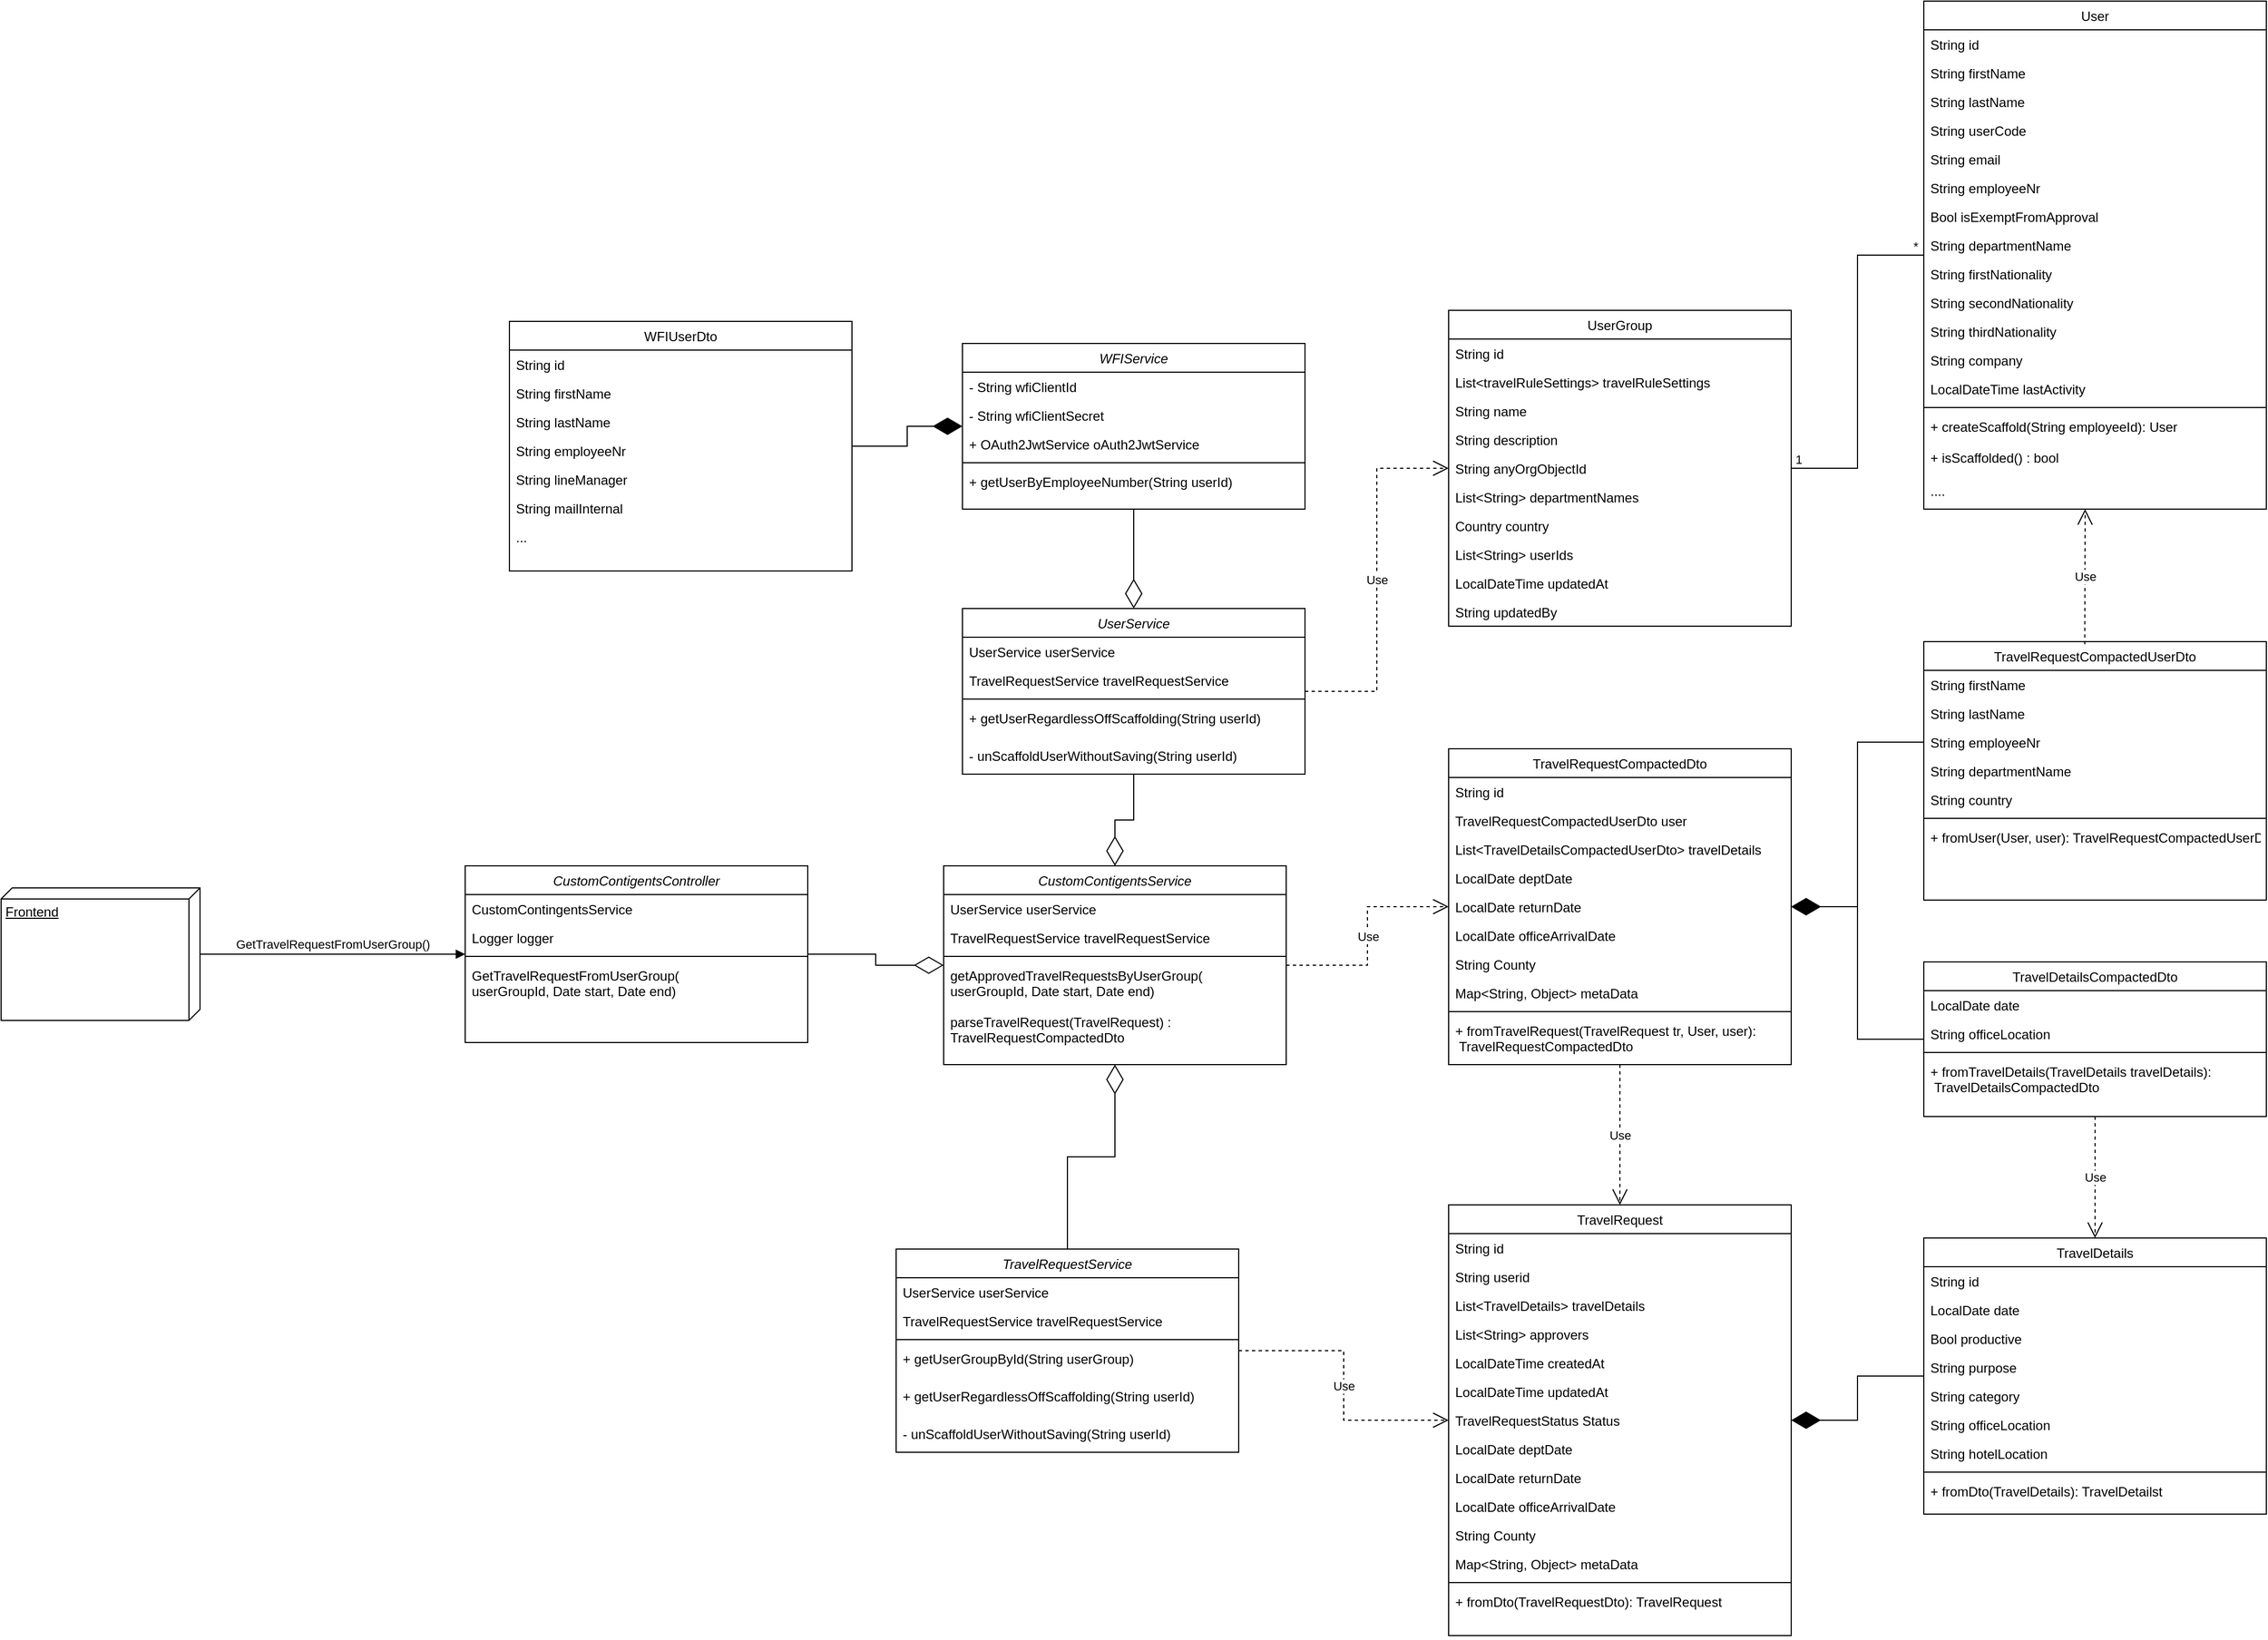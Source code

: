 <mxfile version="26.2.2">
  <diagram id="C5RBs43oDa-KdzZeNtuy" name="Page-1">
    <mxGraphModel dx="3129" dy="2831" grid="1" gridSize="10" guides="1" tooltips="1" connect="1" arrows="1" fold="1" page="1" pageScale="1" pageWidth="827" pageHeight="1169" math="0" shadow="0">
      <root>
        <mxCell id="WIyWlLk6GJQsqaUBKTNV-0" />
        <mxCell id="WIyWlLk6GJQsqaUBKTNV-1" parent="WIyWlLk6GJQsqaUBKTNV-0" />
        <mxCell id="zkfFHV4jXpPFQw0GAbJ--0" value="CustomContigentsController" style="swimlane;fontStyle=2;align=center;verticalAlign=top;childLayout=stackLayout;horizontal=1;startSize=26;horizontalStack=0;resizeParent=1;resizeLast=0;collapsible=1;marginBottom=0;rounded=0;shadow=0;strokeWidth=1;" parent="WIyWlLk6GJQsqaUBKTNV-1" vertex="1">
          <mxGeometry x="-20" y="323" width="310" height="160" as="geometry">
            <mxRectangle x="230" y="140" width="160" height="26" as="alternateBounds" />
          </mxGeometry>
        </mxCell>
        <mxCell id="pXwS8u75Fgbr8k_ODCvV-9" value="CustomContingentsService" style="text;align=left;verticalAlign=top;spacingLeft=4;spacingRight=4;overflow=hidden;rotatable=0;points=[[0,0.5],[1,0.5]];portConstraint=eastwest;rounded=0;shadow=0;html=0;" vertex="1" parent="zkfFHV4jXpPFQw0GAbJ--0">
          <mxGeometry y="26" width="310" height="26" as="geometry" />
        </mxCell>
        <mxCell id="zkfFHV4jXpPFQw0GAbJ--3" value="Logger logger" style="text;align=left;verticalAlign=top;spacingLeft=4;spacingRight=4;overflow=hidden;rotatable=0;points=[[0,0.5],[1,0.5]];portConstraint=eastwest;rounded=0;shadow=0;html=0;" parent="zkfFHV4jXpPFQw0GAbJ--0" vertex="1">
          <mxGeometry y="52" width="310" height="26" as="geometry" />
        </mxCell>
        <mxCell id="zkfFHV4jXpPFQw0GAbJ--4" value="" style="line;html=1;strokeWidth=1;align=left;verticalAlign=middle;spacingTop=-1;spacingLeft=3;spacingRight=3;rotatable=0;labelPosition=right;points=[];portConstraint=eastwest;" parent="zkfFHV4jXpPFQw0GAbJ--0" vertex="1">
          <mxGeometry y="78" width="310" height="8" as="geometry" />
        </mxCell>
        <mxCell id="zkfFHV4jXpPFQw0GAbJ--5" value="GetTravelRequestFromUserGroup(&#xa;userGroupId, Date start, Date end)" style="text;align=left;verticalAlign=top;spacingLeft=4;spacingRight=4;overflow=hidden;rotatable=0;points=[[0,0.5],[1,0.5]];portConstraint=eastwest;" parent="zkfFHV4jXpPFQw0GAbJ--0" vertex="1">
          <mxGeometry y="86" width="310" height="70" as="geometry" />
        </mxCell>
        <mxCell id="zkfFHV4jXpPFQw0GAbJ--17" value="TravelRequestCompactedDto" style="swimlane;fontStyle=0;align=center;verticalAlign=top;childLayout=stackLayout;horizontal=1;startSize=26;horizontalStack=0;resizeParent=1;resizeLast=0;collapsible=1;marginBottom=0;rounded=0;shadow=0;strokeWidth=1;" parent="WIyWlLk6GJQsqaUBKTNV-1" vertex="1">
          <mxGeometry x="870" y="217" width="310" height="286" as="geometry">
            <mxRectangle x="550" y="140" width="160" height="26" as="alternateBounds" />
          </mxGeometry>
        </mxCell>
        <mxCell id="zkfFHV4jXpPFQw0GAbJ--18" value="String id" style="text;align=left;verticalAlign=top;spacingLeft=4;spacingRight=4;overflow=hidden;rotatable=0;points=[[0,0.5],[1,0.5]];portConstraint=eastwest;" parent="zkfFHV4jXpPFQw0GAbJ--17" vertex="1">
          <mxGeometry y="26" width="310" height="26" as="geometry" />
        </mxCell>
        <mxCell id="zkfFHV4jXpPFQw0GAbJ--20" value="TravelRequestCompactedUserDto user&#xa;" style="text;align=left;verticalAlign=top;spacingLeft=4;spacingRight=4;overflow=hidden;rotatable=0;points=[[0,0.5],[1,0.5]];portConstraint=eastwest;rounded=0;shadow=0;html=0;" parent="zkfFHV4jXpPFQw0GAbJ--17" vertex="1">
          <mxGeometry y="52" width="310" height="26" as="geometry" />
        </mxCell>
        <mxCell id="pXwS8u75Fgbr8k_ODCvV-32" value="List&lt;TravelDetailsCompactedUserDto&gt; travelDetails&#xa;" style="text;align=left;verticalAlign=top;spacingLeft=4;spacingRight=4;overflow=hidden;rotatable=0;points=[[0,0.5],[1,0.5]];portConstraint=eastwest;rounded=0;shadow=0;html=0;" vertex="1" parent="zkfFHV4jXpPFQw0GAbJ--17">
          <mxGeometry y="78" width="310" height="26" as="geometry" />
        </mxCell>
        <mxCell id="zkfFHV4jXpPFQw0GAbJ--21" value="LocalDate deptDate" style="text;align=left;verticalAlign=top;spacingLeft=4;spacingRight=4;overflow=hidden;rotatable=0;points=[[0,0.5],[1,0.5]];portConstraint=eastwest;rounded=0;shadow=0;html=0;" parent="zkfFHV4jXpPFQw0GAbJ--17" vertex="1">
          <mxGeometry y="104" width="310" height="26" as="geometry" />
        </mxCell>
        <mxCell id="pXwS8u75Fgbr8k_ODCvV-15" value="LocalDate returnDate" style="text;align=left;verticalAlign=top;spacingLeft=4;spacingRight=4;overflow=hidden;rotatable=0;points=[[0,0.5],[1,0.5]];portConstraint=eastwest;rounded=0;shadow=0;html=0;" vertex="1" parent="zkfFHV4jXpPFQw0GAbJ--17">
          <mxGeometry y="130" width="310" height="26" as="geometry" />
        </mxCell>
        <mxCell id="zkfFHV4jXpPFQw0GAbJ--22" value="LocalDate officeArrivalDate" style="text;align=left;verticalAlign=top;spacingLeft=4;spacingRight=4;overflow=hidden;rotatable=0;points=[[0,0.5],[1,0.5]];portConstraint=eastwest;rounded=0;shadow=0;html=0;" parent="zkfFHV4jXpPFQw0GAbJ--17" vertex="1">
          <mxGeometry y="156" width="310" height="26" as="geometry" />
        </mxCell>
        <mxCell id="pXwS8u75Fgbr8k_ODCvV-20" value="String County" style="text;align=left;verticalAlign=top;spacingLeft=4;spacingRight=4;overflow=hidden;rotatable=0;points=[[0,0.5],[1,0.5]];portConstraint=eastwest;rounded=0;shadow=0;html=0;" vertex="1" parent="zkfFHV4jXpPFQw0GAbJ--17">
          <mxGeometry y="182" width="310" height="26" as="geometry" />
        </mxCell>
        <mxCell id="pXwS8u75Fgbr8k_ODCvV-21" value="Map&lt;String, Object&gt; metaData" style="text;align=left;verticalAlign=top;spacingLeft=4;spacingRight=4;overflow=hidden;rotatable=0;points=[[0,0.5],[1,0.5]];portConstraint=eastwest;rounded=0;shadow=0;html=0;" vertex="1" parent="zkfFHV4jXpPFQw0GAbJ--17">
          <mxGeometry y="208" width="310" height="26" as="geometry" />
        </mxCell>
        <mxCell id="zkfFHV4jXpPFQw0GAbJ--23" value="" style="line;html=1;strokeWidth=1;align=left;verticalAlign=middle;spacingTop=-1;spacingLeft=3;spacingRight=3;rotatable=0;labelPosition=right;points=[];portConstraint=eastwest;" parent="zkfFHV4jXpPFQw0GAbJ--17" vertex="1">
          <mxGeometry y="234" width="310" height="8" as="geometry" />
        </mxCell>
        <mxCell id="zkfFHV4jXpPFQw0GAbJ--24" value="+ fromTravelRequest(TravelRequest tr, User, user):&#xa; TravelRequestCompactedDto" style="text;align=left;verticalAlign=top;spacingLeft=4;spacingRight=4;overflow=hidden;rotatable=0;points=[[0,0.5],[1,0.5]];portConstraint=eastwest;" parent="zkfFHV4jXpPFQw0GAbJ--17" vertex="1">
          <mxGeometry y="242" width="310" height="44" as="geometry" />
        </mxCell>
        <mxCell id="pXwS8u75Fgbr8k_ODCvV-10" value="CustomContigentsService" style="swimlane;fontStyle=2;align=center;verticalAlign=top;childLayout=stackLayout;horizontal=1;startSize=26;horizontalStack=0;resizeParent=1;resizeLast=0;collapsible=1;marginBottom=0;rounded=0;shadow=0;strokeWidth=1;" vertex="1" parent="WIyWlLk6GJQsqaUBKTNV-1">
          <mxGeometry x="413" y="323" width="310" height="180" as="geometry">
            <mxRectangle x="230" y="140" width="160" height="26" as="alternateBounds" />
          </mxGeometry>
        </mxCell>
        <mxCell id="pXwS8u75Fgbr8k_ODCvV-11" value="UserService userService" style="text;align=left;verticalAlign=top;spacingLeft=4;spacingRight=4;overflow=hidden;rotatable=0;points=[[0,0.5],[1,0.5]];portConstraint=eastwest;rounded=0;shadow=0;html=0;" vertex="1" parent="pXwS8u75Fgbr8k_ODCvV-10">
          <mxGeometry y="26" width="310" height="26" as="geometry" />
        </mxCell>
        <mxCell id="pXwS8u75Fgbr8k_ODCvV-12" value="TravelRequestService travelRequestService" style="text;align=left;verticalAlign=top;spacingLeft=4;spacingRight=4;overflow=hidden;rotatable=0;points=[[0,0.5],[1,0.5]];portConstraint=eastwest;rounded=0;shadow=0;html=0;" vertex="1" parent="pXwS8u75Fgbr8k_ODCvV-10">
          <mxGeometry y="52" width="310" height="26" as="geometry" />
        </mxCell>
        <mxCell id="pXwS8u75Fgbr8k_ODCvV-13" value="" style="line;html=1;strokeWidth=1;align=left;verticalAlign=middle;spacingTop=-1;spacingLeft=3;spacingRight=3;rotatable=0;labelPosition=right;points=[];portConstraint=eastwest;" vertex="1" parent="pXwS8u75Fgbr8k_ODCvV-10">
          <mxGeometry y="78" width="310" height="8" as="geometry" />
        </mxCell>
        <mxCell id="pXwS8u75Fgbr8k_ODCvV-14" value="getApprovedTravelRequestsByUserGroup(&#xa;userGroupId, Date start, Date end)&#xa;&#xa;parseTravelRequest(TravelRequest) : &#xa;TravelRequestCompactedDto" style="text;align=left;verticalAlign=top;spacingLeft=4;spacingRight=4;overflow=hidden;rotatable=0;points=[[0,0.5],[1,0.5]];portConstraint=eastwest;" vertex="1" parent="pXwS8u75Fgbr8k_ODCvV-10">
          <mxGeometry y="86" width="310" height="94" as="geometry" />
        </mxCell>
        <mxCell id="pXwS8u75Fgbr8k_ODCvV-22" value="TravelDetailsCompactedDto" style="swimlane;fontStyle=0;align=center;verticalAlign=top;childLayout=stackLayout;horizontal=1;startSize=26;horizontalStack=0;resizeParent=1;resizeLast=0;collapsible=1;marginBottom=0;rounded=0;shadow=0;strokeWidth=1;" vertex="1" parent="WIyWlLk6GJQsqaUBKTNV-1">
          <mxGeometry x="1300" y="410" width="310" height="140" as="geometry">
            <mxRectangle x="550" y="140" width="160" height="26" as="alternateBounds" />
          </mxGeometry>
        </mxCell>
        <mxCell id="pXwS8u75Fgbr8k_ODCvV-28" value="LocalDate date" style="text;align=left;verticalAlign=top;spacingLeft=4;spacingRight=4;overflow=hidden;rotatable=0;points=[[0,0.5],[1,0.5]];portConstraint=eastwest;rounded=0;shadow=0;html=0;" vertex="1" parent="pXwS8u75Fgbr8k_ODCvV-22">
          <mxGeometry y="26" width="310" height="26" as="geometry" />
        </mxCell>
        <mxCell id="pXwS8u75Fgbr8k_ODCvV-29" value="String officeLocation" style="text;align=left;verticalAlign=top;spacingLeft=4;spacingRight=4;overflow=hidden;rotatable=0;points=[[0,0.5],[1,0.5]];portConstraint=eastwest;rounded=0;shadow=0;html=0;" vertex="1" parent="pXwS8u75Fgbr8k_ODCvV-22">
          <mxGeometry y="52" width="310" height="26" as="geometry" />
        </mxCell>
        <mxCell id="pXwS8u75Fgbr8k_ODCvV-30" value="" style="line;html=1;strokeWidth=1;align=left;verticalAlign=middle;spacingTop=-1;spacingLeft=3;spacingRight=3;rotatable=0;labelPosition=right;points=[];portConstraint=eastwest;" vertex="1" parent="pXwS8u75Fgbr8k_ODCvV-22">
          <mxGeometry y="78" width="310" height="8" as="geometry" />
        </mxCell>
        <mxCell id="pXwS8u75Fgbr8k_ODCvV-31" value="+ fromTravelDetails(TravelDetails travelDetails):&#xa; TravelDetailsCompactedDto" style="text;align=left;verticalAlign=top;spacingLeft=4;spacingRight=4;overflow=hidden;rotatable=0;points=[[0,0.5],[1,0.5]];portConstraint=eastwest;" vertex="1" parent="pXwS8u75Fgbr8k_ODCvV-22">
          <mxGeometry y="86" width="310" height="44" as="geometry" />
        </mxCell>
        <mxCell id="pXwS8u75Fgbr8k_ODCvV-33" value="TravelRequestCompactedUserDto" style="swimlane;fontStyle=0;align=center;verticalAlign=top;childLayout=stackLayout;horizontal=1;startSize=26;horizontalStack=0;resizeParent=1;resizeLast=0;collapsible=1;marginBottom=0;rounded=0;shadow=0;strokeWidth=1;" vertex="1" parent="WIyWlLk6GJQsqaUBKTNV-1">
          <mxGeometry x="1300" y="120" width="310" height="234" as="geometry">
            <mxRectangle x="550" y="140" width="160" height="26" as="alternateBounds" />
          </mxGeometry>
        </mxCell>
        <mxCell id="pXwS8u75Fgbr8k_ODCvV-44" value="String firstName" style="text;align=left;verticalAlign=top;spacingLeft=4;spacingRight=4;overflow=hidden;rotatable=0;points=[[0,0.5],[1,0.5]];portConstraint=eastwest;" vertex="1" parent="pXwS8u75Fgbr8k_ODCvV-33">
          <mxGeometry y="26" width="310" height="26" as="geometry" />
        </mxCell>
        <mxCell id="pXwS8u75Fgbr8k_ODCvV-35" value="String lastName" style="text;align=left;verticalAlign=top;spacingLeft=4;spacingRight=4;overflow=hidden;rotatable=0;points=[[0,0.5],[1,0.5]];portConstraint=eastwest;rounded=0;shadow=0;html=0;" vertex="1" parent="pXwS8u75Fgbr8k_ODCvV-33">
          <mxGeometry y="52" width="310" height="26" as="geometry" />
        </mxCell>
        <mxCell id="pXwS8u75Fgbr8k_ODCvV-36" value="String employeeNr" style="text;align=left;verticalAlign=top;spacingLeft=4;spacingRight=4;overflow=hidden;rotatable=0;points=[[0,0.5],[1,0.5]];portConstraint=eastwest;rounded=0;shadow=0;html=0;" vertex="1" parent="pXwS8u75Fgbr8k_ODCvV-33">
          <mxGeometry y="78" width="310" height="26" as="geometry" />
        </mxCell>
        <mxCell id="pXwS8u75Fgbr8k_ODCvV-37" value="String departmentName" style="text;align=left;verticalAlign=top;spacingLeft=4;spacingRight=4;overflow=hidden;rotatable=0;points=[[0,0.5],[1,0.5]];portConstraint=eastwest;rounded=0;shadow=0;html=0;" vertex="1" parent="pXwS8u75Fgbr8k_ODCvV-33">
          <mxGeometry y="104" width="310" height="26" as="geometry" />
        </mxCell>
        <mxCell id="pXwS8u75Fgbr8k_ODCvV-38" value="String country" style="text;align=left;verticalAlign=top;spacingLeft=4;spacingRight=4;overflow=hidden;rotatable=0;points=[[0,0.5],[1,0.5]];portConstraint=eastwest;rounded=0;shadow=0;html=0;" vertex="1" parent="pXwS8u75Fgbr8k_ODCvV-33">
          <mxGeometry y="130" width="310" height="26" as="geometry" />
        </mxCell>
        <mxCell id="pXwS8u75Fgbr8k_ODCvV-41" value="" style="line;html=1;strokeWidth=1;align=left;verticalAlign=middle;spacingTop=-1;spacingLeft=3;spacingRight=3;rotatable=0;labelPosition=right;points=[];portConstraint=eastwest;" vertex="1" parent="pXwS8u75Fgbr8k_ODCvV-33">
          <mxGeometry y="156" width="310" height="8" as="geometry" />
        </mxCell>
        <mxCell id="pXwS8u75Fgbr8k_ODCvV-42" value="+ fromUser(User, user): TravelRequestCompactedUserDto" style="text;align=left;verticalAlign=top;spacingLeft=4;spacingRight=4;overflow=hidden;rotatable=0;points=[[0,0.5],[1,0.5]];portConstraint=eastwest;" vertex="1" parent="pXwS8u75Fgbr8k_ODCvV-33">
          <mxGeometry y="164" width="310" height="44" as="geometry" />
        </mxCell>
        <mxCell id="pXwS8u75Fgbr8k_ODCvV-43" value="" style="endArrow=diamondThin;endFill=1;endSize=24;html=1;rounded=0;edgeStyle=elbowEdgeStyle;" edge="1" parent="WIyWlLk6GJQsqaUBKTNV-1" source="pXwS8u75Fgbr8k_ODCvV-22" target="zkfFHV4jXpPFQw0GAbJ--17">
          <mxGeometry width="160" relative="1" as="geometry">
            <mxPoint x="1299.07" y="111.142" as="sourcePoint" />
            <mxPoint x="930" y="430" as="targetPoint" />
          </mxGeometry>
        </mxCell>
        <mxCell id="pXwS8u75Fgbr8k_ODCvV-45" value="" style="endArrow=diamondThin;endFill=1;endSize=24;html=1;rounded=0;exitX=0;exitY=0.5;exitDx=0;exitDy=0;edgeStyle=elbowEdgeStyle;" edge="1" parent="WIyWlLk6GJQsqaUBKTNV-1" source="pXwS8u75Fgbr8k_ODCvV-36" target="zkfFHV4jXpPFQw0GAbJ--17">
          <mxGeometry width="160" relative="1" as="geometry">
            <mxPoint x="1309" y="199" as="sourcePoint" />
            <mxPoint x="1153" y="342" as="targetPoint" />
          </mxGeometry>
        </mxCell>
        <mxCell id="pXwS8u75Fgbr8k_ODCvV-46" value="TravelRequestService" style="swimlane;fontStyle=2;align=center;verticalAlign=top;childLayout=stackLayout;horizontal=1;startSize=26;horizontalStack=0;resizeParent=1;resizeLast=0;collapsible=1;marginBottom=0;rounded=0;shadow=0;strokeWidth=1;" vertex="1" parent="WIyWlLk6GJQsqaUBKTNV-1">
          <mxGeometry x="370" y="670" width="310" height="184" as="geometry">
            <mxRectangle x="230" y="140" width="160" height="26" as="alternateBounds" />
          </mxGeometry>
        </mxCell>
        <mxCell id="pXwS8u75Fgbr8k_ODCvV-47" value="UserService userService" style="text;align=left;verticalAlign=top;spacingLeft=4;spacingRight=4;overflow=hidden;rotatable=0;points=[[0,0.5],[1,0.5]];portConstraint=eastwest;rounded=0;shadow=0;html=0;" vertex="1" parent="pXwS8u75Fgbr8k_ODCvV-46">
          <mxGeometry y="26" width="310" height="26" as="geometry" />
        </mxCell>
        <mxCell id="pXwS8u75Fgbr8k_ODCvV-48" value="TravelRequestService travelRequestService" style="text;align=left;verticalAlign=top;spacingLeft=4;spacingRight=4;overflow=hidden;rotatable=0;points=[[0,0.5],[1,0.5]];portConstraint=eastwest;rounded=0;shadow=0;html=0;" vertex="1" parent="pXwS8u75Fgbr8k_ODCvV-46">
          <mxGeometry y="52" width="310" height="26" as="geometry" />
        </mxCell>
        <mxCell id="pXwS8u75Fgbr8k_ODCvV-49" value="" style="line;html=1;strokeWidth=1;align=left;verticalAlign=middle;spacingTop=-1;spacingLeft=3;spacingRight=3;rotatable=0;labelPosition=right;points=[];portConstraint=eastwest;" vertex="1" parent="pXwS8u75Fgbr8k_ODCvV-46">
          <mxGeometry y="78" width="310" height="8" as="geometry" />
        </mxCell>
        <mxCell id="pXwS8u75Fgbr8k_ODCvV-67" value="+ getUserGroupById(String userGroup)&#xa;" style="text;align=left;verticalAlign=top;spacingLeft=4;spacingRight=4;overflow=hidden;rotatable=0;points=[[0,0.5],[1,0.5]];portConstraint=eastwest;" vertex="1" parent="pXwS8u75Fgbr8k_ODCvV-46">
          <mxGeometry y="86" width="310" height="34" as="geometry" />
        </mxCell>
        <mxCell id="pXwS8u75Fgbr8k_ODCvV-51" value="+ getUserRegardlessOffScaffolding(String userId)&#xa;" style="text;align=left;verticalAlign=top;spacingLeft=4;spacingRight=4;overflow=hidden;rotatable=0;points=[[0,0.5],[1,0.5]];portConstraint=eastwest;" vertex="1" parent="pXwS8u75Fgbr8k_ODCvV-46">
          <mxGeometry y="120" width="310" height="34" as="geometry" />
        </mxCell>
        <mxCell id="pXwS8u75Fgbr8k_ODCvV-50" value="- unScaffoldUserWithoutSaving(String userId)&#xa;" style="text;align=left;verticalAlign=top;spacingLeft=4;spacingRight=4;overflow=hidden;rotatable=0;points=[[0,0.5],[1,0.5]];portConstraint=eastwest;" vertex="1" parent="pXwS8u75Fgbr8k_ODCvV-46">
          <mxGeometry y="154" width="310" height="30" as="geometry" />
        </mxCell>
        <mxCell id="pXwS8u75Fgbr8k_ODCvV-52" value="Use" style="endArrow=open;endSize=12;dashed=1;html=1;rounded=0;edgeStyle=elbowEdgeStyle;" edge="1" parent="WIyWlLk6GJQsqaUBKTNV-1" source="pXwS8u75Fgbr8k_ODCvV-10" target="zkfFHV4jXpPFQw0GAbJ--17">
          <mxGeometry width="160" relative="1" as="geometry">
            <mxPoint x="570" y="530" as="sourcePoint" />
            <mxPoint x="730" y="530" as="targetPoint" />
          </mxGeometry>
        </mxCell>
        <mxCell id="pXwS8u75Fgbr8k_ODCvV-59" value="" style="endArrow=diamondThin;endFill=0;endSize=24;html=1;rounded=0;edgeStyle=orthogonalEdgeStyle;elbow=vertical;" edge="1" parent="WIyWlLk6GJQsqaUBKTNV-1" source="zkfFHV4jXpPFQw0GAbJ--0" target="pXwS8u75Fgbr8k_ODCvV-10">
          <mxGeometry width="160" relative="1" as="geometry">
            <mxPoint x="610" y="470" as="sourcePoint" />
            <mxPoint x="770" y="470" as="targetPoint" />
          </mxGeometry>
        </mxCell>
        <mxCell id="pXwS8u75Fgbr8k_ODCvV-60" value="" style="endArrow=diamondThin;endFill=0;endSize=24;html=1;rounded=0;edgeStyle=elbowEdgeStyle;elbow=vertical;" edge="1" parent="WIyWlLk6GJQsqaUBKTNV-1" source="pXwS8u75Fgbr8k_ODCvV-46" target="pXwS8u75Fgbr8k_ODCvV-10">
          <mxGeometry width="160" relative="1" as="geometry">
            <mxPoint x="590" y="520" as="sourcePoint" />
            <mxPoint x="750" y="520" as="targetPoint" />
          </mxGeometry>
        </mxCell>
        <mxCell id="pXwS8u75Fgbr8k_ODCvV-61" value="UserService" style="swimlane;fontStyle=2;align=center;verticalAlign=top;childLayout=stackLayout;horizontal=1;startSize=26;horizontalStack=0;resizeParent=1;resizeLast=0;collapsible=1;marginBottom=0;rounded=0;shadow=0;strokeWidth=1;" vertex="1" parent="WIyWlLk6GJQsqaUBKTNV-1">
          <mxGeometry x="430" y="90" width="310" height="150" as="geometry">
            <mxRectangle x="230" y="140" width="160" height="26" as="alternateBounds" />
          </mxGeometry>
        </mxCell>
        <mxCell id="pXwS8u75Fgbr8k_ODCvV-62" value="UserService userService" style="text;align=left;verticalAlign=top;spacingLeft=4;spacingRight=4;overflow=hidden;rotatable=0;points=[[0,0.5],[1,0.5]];portConstraint=eastwest;rounded=0;shadow=0;html=0;" vertex="1" parent="pXwS8u75Fgbr8k_ODCvV-61">
          <mxGeometry y="26" width="310" height="26" as="geometry" />
        </mxCell>
        <mxCell id="pXwS8u75Fgbr8k_ODCvV-63" value="TravelRequestService travelRequestService" style="text;align=left;verticalAlign=top;spacingLeft=4;spacingRight=4;overflow=hidden;rotatable=0;points=[[0,0.5],[1,0.5]];portConstraint=eastwest;rounded=0;shadow=0;html=0;" vertex="1" parent="pXwS8u75Fgbr8k_ODCvV-61">
          <mxGeometry y="52" width="310" height="26" as="geometry" />
        </mxCell>
        <mxCell id="pXwS8u75Fgbr8k_ODCvV-64" value="" style="line;html=1;strokeWidth=1;align=left;verticalAlign=middle;spacingTop=-1;spacingLeft=3;spacingRight=3;rotatable=0;labelPosition=right;points=[];portConstraint=eastwest;" vertex="1" parent="pXwS8u75Fgbr8k_ODCvV-61">
          <mxGeometry y="78" width="310" height="8" as="geometry" />
        </mxCell>
        <mxCell id="pXwS8u75Fgbr8k_ODCvV-65" value="+ getUserRegardlessOffScaffolding(String userId)&#xa;" style="text;align=left;verticalAlign=top;spacingLeft=4;spacingRight=4;overflow=hidden;rotatable=0;points=[[0,0.5],[1,0.5]];portConstraint=eastwest;" vertex="1" parent="pXwS8u75Fgbr8k_ODCvV-61">
          <mxGeometry y="86" width="310" height="34" as="geometry" />
        </mxCell>
        <mxCell id="pXwS8u75Fgbr8k_ODCvV-66" value="- unScaffoldUserWithoutSaving(String userId)&#xa;" style="text;align=left;verticalAlign=top;spacingLeft=4;spacingRight=4;overflow=hidden;rotatable=0;points=[[0,0.5],[1,0.5]];portConstraint=eastwest;" vertex="1" parent="pXwS8u75Fgbr8k_ODCvV-61">
          <mxGeometry y="120" width="310" height="30" as="geometry" />
        </mxCell>
        <mxCell id="pXwS8u75Fgbr8k_ODCvV-68" value="" style="endArrow=diamondThin;endFill=0;endSize=24;html=1;rounded=0;edgeStyle=elbowEdgeStyle;elbow=vertical;" edge="1" parent="WIyWlLk6GJQsqaUBKTNV-1" source="pXwS8u75Fgbr8k_ODCvV-61" target="pXwS8u75Fgbr8k_ODCvV-10">
          <mxGeometry width="160" relative="1" as="geometry">
            <mxPoint x="345" y="690" as="sourcePoint" />
            <mxPoint x="578" y="513" as="targetPoint" />
          </mxGeometry>
        </mxCell>
        <mxCell id="pXwS8u75Fgbr8k_ODCvV-69" value="WFIService" style="swimlane;fontStyle=2;align=center;verticalAlign=top;childLayout=stackLayout;horizontal=1;startSize=26;horizontalStack=0;resizeParent=1;resizeLast=0;collapsible=1;marginBottom=0;rounded=0;shadow=0;strokeWidth=1;" vertex="1" parent="WIyWlLk6GJQsqaUBKTNV-1">
          <mxGeometry x="430" y="-150" width="310" height="150" as="geometry">
            <mxRectangle x="230" y="140" width="160" height="26" as="alternateBounds" />
          </mxGeometry>
        </mxCell>
        <mxCell id="pXwS8u75Fgbr8k_ODCvV-70" value="- String wfiClientId" style="text;align=left;verticalAlign=top;spacingLeft=4;spacingRight=4;overflow=hidden;rotatable=0;points=[[0,0.5],[1,0.5]];portConstraint=eastwest;rounded=0;shadow=0;html=0;" vertex="1" parent="pXwS8u75Fgbr8k_ODCvV-69">
          <mxGeometry y="26" width="310" height="26" as="geometry" />
        </mxCell>
        <mxCell id="pXwS8u75Fgbr8k_ODCvV-75" value="- String wfiClientSecret" style="text;align=left;verticalAlign=top;spacingLeft=4;spacingRight=4;overflow=hidden;rotatable=0;points=[[0,0.5],[1,0.5]];portConstraint=eastwest;rounded=0;shadow=0;html=0;" vertex="1" parent="pXwS8u75Fgbr8k_ODCvV-69">
          <mxGeometry y="52" width="310" height="26" as="geometry" />
        </mxCell>
        <mxCell id="pXwS8u75Fgbr8k_ODCvV-71" value="+ OAuth2JwtService oAuth2JwtService" style="text;align=left;verticalAlign=top;spacingLeft=4;spacingRight=4;overflow=hidden;rotatable=0;points=[[0,0.5],[1,0.5]];portConstraint=eastwest;rounded=0;shadow=0;html=0;" vertex="1" parent="pXwS8u75Fgbr8k_ODCvV-69">
          <mxGeometry y="78" width="310" height="26" as="geometry" />
        </mxCell>
        <mxCell id="pXwS8u75Fgbr8k_ODCvV-72" value="" style="line;html=1;strokeWidth=1;align=left;verticalAlign=middle;spacingTop=-1;spacingLeft=3;spacingRight=3;rotatable=0;labelPosition=right;points=[];portConstraint=eastwest;" vertex="1" parent="pXwS8u75Fgbr8k_ODCvV-69">
          <mxGeometry y="104" width="310" height="8" as="geometry" />
        </mxCell>
        <mxCell id="pXwS8u75Fgbr8k_ODCvV-73" value="+ getUserByEmployeeNumber(String userId)&#xa;" style="text;align=left;verticalAlign=top;spacingLeft=4;spacingRight=4;overflow=hidden;rotatable=0;points=[[0,0.5],[1,0.5]];portConstraint=eastwest;" vertex="1" parent="pXwS8u75Fgbr8k_ODCvV-69">
          <mxGeometry y="112" width="310" height="34" as="geometry" />
        </mxCell>
        <mxCell id="pXwS8u75Fgbr8k_ODCvV-76" value="" style="endArrow=diamondThin;endFill=0;endSize=24;html=1;rounded=0;edgeStyle=elbowEdgeStyle;elbow=vertical;" edge="1" parent="WIyWlLk6GJQsqaUBKTNV-1" source="pXwS8u75Fgbr8k_ODCvV-69" target="pXwS8u75Fgbr8k_ODCvV-61">
          <mxGeometry width="160" relative="1" as="geometry">
            <mxPoint x="520" y="-50" as="sourcePoint" />
            <mxPoint x="680" y="-50" as="targetPoint" />
          </mxGeometry>
        </mxCell>
        <mxCell id="pXwS8u75Fgbr8k_ODCvV-77" value="WFIUserDto" style="swimlane;fontStyle=0;align=center;verticalAlign=top;childLayout=stackLayout;horizontal=1;startSize=26;horizontalStack=0;resizeParent=1;resizeLast=0;collapsible=1;marginBottom=0;rounded=0;shadow=0;strokeWidth=1;" vertex="1" parent="WIyWlLk6GJQsqaUBKTNV-1">
          <mxGeometry x="20" y="-170" width="310" height="226" as="geometry">
            <mxRectangle x="550" y="140" width="160" height="26" as="alternateBounds" />
          </mxGeometry>
        </mxCell>
        <mxCell id="pXwS8u75Fgbr8k_ODCvV-78" value="String id" style="text;align=left;verticalAlign=top;spacingLeft=4;spacingRight=4;overflow=hidden;rotatable=0;points=[[0,0.5],[1,0.5]];portConstraint=eastwest;" vertex="1" parent="pXwS8u75Fgbr8k_ODCvV-77">
          <mxGeometry y="26" width="310" height="26" as="geometry" />
        </mxCell>
        <mxCell id="pXwS8u75Fgbr8k_ODCvV-79" value="String firstName" style="text;align=left;verticalAlign=top;spacingLeft=4;spacingRight=4;overflow=hidden;rotatable=0;points=[[0,0.5],[1,0.5]];portConstraint=eastwest;" vertex="1" parent="pXwS8u75Fgbr8k_ODCvV-77">
          <mxGeometry y="52" width="310" height="26" as="geometry" />
        </mxCell>
        <mxCell id="pXwS8u75Fgbr8k_ODCvV-80" value="String lastName" style="text;align=left;verticalAlign=top;spacingLeft=4;spacingRight=4;overflow=hidden;rotatable=0;points=[[0,0.5],[1,0.5]];portConstraint=eastwest;rounded=0;shadow=0;html=0;" vertex="1" parent="pXwS8u75Fgbr8k_ODCvV-77">
          <mxGeometry y="78" width="310" height="26" as="geometry" />
        </mxCell>
        <mxCell id="pXwS8u75Fgbr8k_ODCvV-81" value="String employeeNr" style="text;align=left;verticalAlign=top;spacingLeft=4;spacingRight=4;overflow=hidden;rotatable=0;points=[[0,0.5],[1,0.5]];portConstraint=eastwest;rounded=0;shadow=0;html=0;" vertex="1" parent="pXwS8u75Fgbr8k_ODCvV-77">
          <mxGeometry y="104" width="310" height="26" as="geometry" />
        </mxCell>
        <mxCell id="pXwS8u75Fgbr8k_ODCvV-86" value="String lineManager" style="text;align=left;verticalAlign=top;spacingLeft=4;spacingRight=4;overflow=hidden;rotatable=0;points=[[0,0.5],[1,0.5]];portConstraint=eastwest;rounded=0;shadow=0;html=0;" vertex="1" parent="pXwS8u75Fgbr8k_ODCvV-77">
          <mxGeometry y="130" width="310" height="26" as="geometry" />
        </mxCell>
        <mxCell id="pXwS8u75Fgbr8k_ODCvV-82" value="String mailInternal" style="text;align=left;verticalAlign=top;spacingLeft=4;spacingRight=4;overflow=hidden;rotatable=0;points=[[0,0.5],[1,0.5]];portConstraint=eastwest;rounded=0;shadow=0;html=0;" vertex="1" parent="pXwS8u75Fgbr8k_ODCvV-77">
          <mxGeometry y="156" width="310" height="26" as="geometry" />
        </mxCell>
        <mxCell id="pXwS8u75Fgbr8k_ODCvV-83" value="..." style="text;align=left;verticalAlign=top;spacingLeft=4;spacingRight=4;overflow=hidden;rotatable=0;points=[[0,0.5],[1,0.5]];portConstraint=eastwest;rounded=0;shadow=0;html=0;" vertex="1" parent="pXwS8u75Fgbr8k_ODCvV-77">
          <mxGeometry y="182" width="310" height="26" as="geometry" />
        </mxCell>
        <mxCell id="pXwS8u75Fgbr8k_ODCvV-87" value="" style="endArrow=diamondThin;endFill=1;endSize=24;html=1;rounded=0;edgeStyle=elbowEdgeStyle;" edge="1" parent="WIyWlLk6GJQsqaUBKTNV-1" source="pXwS8u75Fgbr8k_ODCvV-77" target="pXwS8u75Fgbr8k_ODCvV-69">
          <mxGeometry width="160" relative="1" as="geometry">
            <mxPoint x="640" y="40" as="sourcePoint" />
            <mxPoint x="800" y="40" as="targetPoint" />
          </mxGeometry>
        </mxCell>
        <mxCell id="pXwS8u75Fgbr8k_ODCvV-88" value="TravelRequest" style="swimlane;fontStyle=0;align=center;verticalAlign=top;childLayout=stackLayout;horizontal=1;startSize=26;horizontalStack=0;resizeParent=1;resizeLast=0;collapsible=1;marginBottom=0;rounded=0;shadow=0;strokeWidth=1;" vertex="1" parent="WIyWlLk6GJQsqaUBKTNV-1">
          <mxGeometry x="870" y="630" width="310" height="390" as="geometry">
            <mxRectangle x="550" y="140" width="160" height="26" as="alternateBounds" />
          </mxGeometry>
        </mxCell>
        <mxCell id="pXwS8u75Fgbr8k_ODCvV-89" value="String id" style="text;align=left;verticalAlign=top;spacingLeft=4;spacingRight=4;overflow=hidden;rotatable=0;points=[[0,0.5],[1,0.5]];portConstraint=eastwest;" vertex="1" parent="pXwS8u75Fgbr8k_ODCvV-88">
          <mxGeometry y="26" width="310" height="26" as="geometry" />
        </mxCell>
        <mxCell id="pXwS8u75Fgbr8k_ODCvV-90" value="String userid&#xa;" style="text;align=left;verticalAlign=top;spacingLeft=4;spacingRight=4;overflow=hidden;rotatable=0;points=[[0,0.5],[1,0.5]];portConstraint=eastwest;rounded=0;shadow=0;html=0;" vertex="1" parent="pXwS8u75Fgbr8k_ODCvV-88">
          <mxGeometry y="52" width="310" height="26" as="geometry" />
        </mxCell>
        <mxCell id="pXwS8u75Fgbr8k_ODCvV-91" value="List&lt;TravelDetails&gt; travelDetails&#xa;" style="text;align=left;verticalAlign=top;spacingLeft=4;spacingRight=4;overflow=hidden;rotatable=0;points=[[0,0.5],[1,0.5]];portConstraint=eastwest;rounded=0;shadow=0;html=0;" vertex="1" parent="pXwS8u75Fgbr8k_ODCvV-88">
          <mxGeometry y="78" width="310" height="26" as="geometry" />
        </mxCell>
        <mxCell id="pXwS8u75Fgbr8k_ODCvV-99" value="List&lt;String&gt; approvers" style="text;align=left;verticalAlign=top;spacingLeft=4;spacingRight=4;overflow=hidden;rotatable=0;points=[[0,0.5],[1,0.5]];portConstraint=eastwest;rounded=0;shadow=0;html=0;" vertex="1" parent="pXwS8u75Fgbr8k_ODCvV-88">
          <mxGeometry y="104" width="310" height="26" as="geometry" />
        </mxCell>
        <mxCell id="pXwS8u75Fgbr8k_ODCvV-101" value="LocalDateTime createdAt" style="text;align=left;verticalAlign=top;spacingLeft=4;spacingRight=4;overflow=hidden;rotatable=0;points=[[0,0.5],[1,0.5]];portConstraint=eastwest;rounded=0;shadow=0;html=0;" vertex="1" parent="pXwS8u75Fgbr8k_ODCvV-88">
          <mxGeometry y="130" width="310" height="26" as="geometry" />
        </mxCell>
        <mxCell id="pXwS8u75Fgbr8k_ODCvV-102" value="LocalDateTime updatedAt" style="text;align=left;verticalAlign=top;spacingLeft=4;spacingRight=4;overflow=hidden;rotatable=0;points=[[0,0.5],[1,0.5]];portConstraint=eastwest;rounded=0;shadow=0;html=0;" vertex="1" parent="pXwS8u75Fgbr8k_ODCvV-88">
          <mxGeometry y="156" width="310" height="26" as="geometry" />
        </mxCell>
        <mxCell id="pXwS8u75Fgbr8k_ODCvV-100" value="TravelRequestStatus Status" style="text;align=left;verticalAlign=top;spacingLeft=4;spacingRight=4;overflow=hidden;rotatable=0;points=[[0,0.5],[1,0.5]];portConstraint=eastwest;rounded=0;shadow=0;html=0;" vertex="1" parent="pXwS8u75Fgbr8k_ODCvV-88">
          <mxGeometry y="182" width="310" height="26" as="geometry" />
        </mxCell>
        <mxCell id="pXwS8u75Fgbr8k_ODCvV-92" value="LocalDate deptDate" style="text;align=left;verticalAlign=top;spacingLeft=4;spacingRight=4;overflow=hidden;rotatable=0;points=[[0,0.5],[1,0.5]];portConstraint=eastwest;rounded=0;shadow=0;html=0;" vertex="1" parent="pXwS8u75Fgbr8k_ODCvV-88">
          <mxGeometry y="208" width="310" height="26" as="geometry" />
        </mxCell>
        <mxCell id="pXwS8u75Fgbr8k_ODCvV-93" value="LocalDate returnDate" style="text;align=left;verticalAlign=top;spacingLeft=4;spacingRight=4;overflow=hidden;rotatable=0;points=[[0,0.5],[1,0.5]];portConstraint=eastwest;rounded=0;shadow=0;html=0;" vertex="1" parent="pXwS8u75Fgbr8k_ODCvV-88">
          <mxGeometry y="234" width="310" height="26" as="geometry" />
        </mxCell>
        <mxCell id="pXwS8u75Fgbr8k_ODCvV-94" value="LocalDate officeArrivalDate" style="text;align=left;verticalAlign=top;spacingLeft=4;spacingRight=4;overflow=hidden;rotatable=0;points=[[0,0.5],[1,0.5]];portConstraint=eastwest;rounded=0;shadow=0;html=0;" vertex="1" parent="pXwS8u75Fgbr8k_ODCvV-88">
          <mxGeometry y="260" width="310" height="26" as="geometry" />
        </mxCell>
        <mxCell id="pXwS8u75Fgbr8k_ODCvV-95" value="String County" style="text;align=left;verticalAlign=top;spacingLeft=4;spacingRight=4;overflow=hidden;rotatable=0;points=[[0,0.5],[1,0.5]];portConstraint=eastwest;rounded=0;shadow=0;html=0;" vertex="1" parent="pXwS8u75Fgbr8k_ODCvV-88">
          <mxGeometry y="286" width="310" height="26" as="geometry" />
        </mxCell>
        <mxCell id="pXwS8u75Fgbr8k_ODCvV-96" value="Map&lt;String, Object&gt; metaData" style="text;align=left;verticalAlign=top;spacingLeft=4;spacingRight=4;overflow=hidden;rotatable=0;points=[[0,0.5],[1,0.5]];portConstraint=eastwest;rounded=0;shadow=0;html=0;" vertex="1" parent="pXwS8u75Fgbr8k_ODCvV-88">
          <mxGeometry y="312" width="310" height="26" as="geometry" />
        </mxCell>
        <mxCell id="pXwS8u75Fgbr8k_ODCvV-97" value="" style="line;html=1;strokeWidth=1;align=left;verticalAlign=middle;spacingTop=-1;spacingLeft=3;spacingRight=3;rotatable=0;labelPosition=right;points=[];portConstraint=eastwest;" vertex="1" parent="pXwS8u75Fgbr8k_ODCvV-88">
          <mxGeometry y="338" width="310" height="8" as="geometry" />
        </mxCell>
        <mxCell id="pXwS8u75Fgbr8k_ODCvV-98" value="+ fromDto(TravelRequestDto): TravelRequest" style="text;align=left;verticalAlign=top;spacingLeft=4;spacingRight=4;overflow=hidden;rotatable=0;points=[[0,0.5],[1,0.5]];portConstraint=eastwest;" vertex="1" parent="pXwS8u75Fgbr8k_ODCvV-88">
          <mxGeometry y="346" width="310" height="44" as="geometry" />
        </mxCell>
        <mxCell id="pXwS8u75Fgbr8k_ODCvV-103" value="TravelDetails" style="swimlane;fontStyle=0;align=center;verticalAlign=top;childLayout=stackLayout;horizontal=1;startSize=26;horizontalStack=0;resizeParent=1;resizeLast=0;collapsible=1;marginBottom=0;rounded=0;shadow=0;strokeWidth=1;" vertex="1" parent="WIyWlLk6GJQsqaUBKTNV-1">
          <mxGeometry x="1300" y="660" width="310" height="250" as="geometry">
            <mxRectangle x="550" y="140" width="160" height="26" as="alternateBounds" />
          </mxGeometry>
        </mxCell>
        <mxCell id="pXwS8u75Fgbr8k_ODCvV-104" value="String id" style="text;align=left;verticalAlign=top;spacingLeft=4;spacingRight=4;overflow=hidden;rotatable=0;points=[[0,0.5],[1,0.5]];portConstraint=eastwest;" vertex="1" parent="pXwS8u75Fgbr8k_ODCvV-103">
          <mxGeometry y="26" width="310" height="26" as="geometry" />
        </mxCell>
        <mxCell id="pXwS8u75Fgbr8k_ODCvV-105" value="LocalDate date&#xa;" style="text;align=left;verticalAlign=top;spacingLeft=4;spacingRight=4;overflow=hidden;rotatable=0;points=[[0,0.5],[1,0.5]];portConstraint=eastwest;rounded=0;shadow=0;html=0;" vertex="1" parent="pXwS8u75Fgbr8k_ODCvV-103">
          <mxGeometry y="52" width="310" height="26" as="geometry" />
        </mxCell>
        <mxCell id="pXwS8u75Fgbr8k_ODCvV-106" value="Bool productive&#xa;" style="text;align=left;verticalAlign=top;spacingLeft=4;spacingRight=4;overflow=hidden;rotatable=0;points=[[0,0.5],[1,0.5]];portConstraint=eastwest;rounded=0;shadow=0;html=0;" vertex="1" parent="pXwS8u75Fgbr8k_ODCvV-103">
          <mxGeometry y="78" width="310" height="26" as="geometry" />
        </mxCell>
        <mxCell id="pXwS8u75Fgbr8k_ODCvV-107" value="String purpose" style="text;align=left;verticalAlign=top;spacingLeft=4;spacingRight=4;overflow=hidden;rotatable=0;points=[[0,0.5],[1,0.5]];portConstraint=eastwest;rounded=0;shadow=0;html=0;" vertex="1" parent="pXwS8u75Fgbr8k_ODCvV-103">
          <mxGeometry y="104" width="310" height="26" as="geometry" />
        </mxCell>
        <mxCell id="pXwS8u75Fgbr8k_ODCvV-108" value="String category" style="text;align=left;verticalAlign=top;spacingLeft=4;spacingRight=4;overflow=hidden;rotatable=0;points=[[0,0.5],[1,0.5]];portConstraint=eastwest;rounded=0;shadow=0;html=0;" vertex="1" parent="pXwS8u75Fgbr8k_ODCvV-103">
          <mxGeometry y="130" width="310" height="26" as="geometry" />
        </mxCell>
        <mxCell id="pXwS8u75Fgbr8k_ODCvV-109" value="String officeLocation" style="text;align=left;verticalAlign=top;spacingLeft=4;spacingRight=4;overflow=hidden;rotatable=0;points=[[0,0.5],[1,0.5]];portConstraint=eastwest;rounded=0;shadow=0;html=0;" vertex="1" parent="pXwS8u75Fgbr8k_ODCvV-103">
          <mxGeometry y="156" width="310" height="26" as="geometry" />
        </mxCell>
        <mxCell id="pXwS8u75Fgbr8k_ODCvV-110" value="String hotelLocation" style="text;align=left;verticalAlign=top;spacingLeft=4;spacingRight=4;overflow=hidden;rotatable=0;points=[[0,0.5],[1,0.5]];portConstraint=eastwest;rounded=0;shadow=0;html=0;" vertex="1" parent="pXwS8u75Fgbr8k_ODCvV-103">
          <mxGeometry y="182" width="310" height="26" as="geometry" />
        </mxCell>
        <mxCell id="pXwS8u75Fgbr8k_ODCvV-116" value="" style="line;html=1;strokeWidth=1;align=left;verticalAlign=middle;spacingTop=-1;spacingLeft=3;spacingRight=3;rotatable=0;labelPosition=right;points=[];portConstraint=eastwest;" vertex="1" parent="pXwS8u75Fgbr8k_ODCvV-103">
          <mxGeometry y="208" width="310" height="8" as="geometry" />
        </mxCell>
        <mxCell id="pXwS8u75Fgbr8k_ODCvV-117" value="+ fromDto(TravelDetails): TravelDetailst" style="text;align=left;verticalAlign=top;spacingLeft=4;spacingRight=4;overflow=hidden;rotatable=0;points=[[0,0.5],[1,0.5]];portConstraint=eastwest;" vertex="1" parent="pXwS8u75Fgbr8k_ODCvV-103">
          <mxGeometry y="216" width="310" height="34" as="geometry" />
        </mxCell>
        <mxCell id="pXwS8u75Fgbr8k_ODCvV-118" value="" style="endArrow=diamondThin;endFill=1;endSize=24;html=1;rounded=0;edgeStyle=elbowEdgeStyle;" edge="1" parent="WIyWlLk6GJQsqaUBKTNV-1" source="pXwS8u75Fgbr8k_ODCvV-103" target="pXwS8u75Fgbr8k_ODCvV-88">
          <mxGeometry width="160" relative="1" as="geometry">
            <mxPoint x="1319" y="780" as="sourcePoint" />
            <mxPoint x="1200" y="866" as="targetPoint" />
          </mxGeometry>
        </mxCell>
        <mxCell id="pXwS8u75Fgbr8k_ODCvV-119" value="Use" style="endArrow=open;endSize=12;dashed=1;html=1;rounded=0;edgeStyle=elbowEdgeStyle;" edge="1" parent="WIyWlLk6GJQsqaUBKTNV-1" source="pXwS8u75Fgbr8k_ODCvV-46" target="pXwS8u75Fgbr8k_ODCvV-88">
          <mxGeometry width="160" relative="1" as="geometry">
            <mxPoint x="733" y="423" as="sourcePoint" />
            <mxPoint x="880" y="370" as="targetPoint" />
          </mxGeometry>
        </mxCell>
        <mxCell id="pXwS8u75Fgbr8k_ODCvV-120" value="Use" style="endArrow=open;endSize=12;dashed=1;html=1;rounded=0;edgeStyle=elbowEdgeStyle;" edge="1" parent="WIyWlLk6GJQsqaUBKTNV-1" source="zkfFHV4jXpPFQw0GAbJ--17" target="pXwS8u75Fgbr8k_ODCvV-88">
          <mxGeometry width="160" relative="1" as="geometry">
            <mxPoint x="690" y="772" as="sourcePoint" />
            <mxPoint x="1130" y="540" as="targetPoint" />
            <Array as="points">
              <mxPoint x="1030" y="630" />
            </Array>
          </mxGeometry>
        </mxCell>
        <mxCell id="pXwS8u75Fgbr8k_ODCvV-122" value="Use" style="endArrow=open;endSize=12;dashed=1;html=1;rounded=0;edgeStyle=elbowEdgeStyle;" edge="1" parent="WIyWlLk6GJQsqaUBKTNV-1" source="pXwS8u75Fgbr8k_ODCvV-22" target="pXwS8u75Fgbr8k_ODCvV-103">
          <mxGeometry width="160" relative="1" as="geometry">
            <mxPoint x="1452.5" y="583" as="sourcePoint" />
            <mxPoint x="1452.5" y="710" as="targetPoint" />
            <Array as="points">
              <mxPoint x="1457.5" y="710" />
            </Array>
          </mxGeometry>
        </mxCell>
        <mxCell id="pXwS8u75Fgbr8k_ODCvV-123" value="UserGroup" style="swimlane;fontStyle=0;align=center;verticalAlign=top;childLayout=stackLayout;horizontal=1;startSize=26;horizontalStack=0;resizeParent=1;resizeLast=0;collapsible=1;marginBottom=0;rounded=0;shadow=0;strokeWidth=1;" vertex="1" parent="WIyWlLk6GJQsqaUBKTNV-1">
          <mxGeometry x="870" y="-180" width="310" height="286" as="geometry">
            <mxRectangle x="550" y="140" width="160" height="26" as="alternateBounds" />
          </mxGeometry>
        </mxCell>
        <mxCell id="pXwS8u75Fgbr8k_ODCvV-124" value="String id" style="text;align=left;verticalAlign=top;spacingLeft=4;spacingRight=4;overflow=hidden;rotatable=0;points=[[0,0.5],[1,0.5]];portConstraint=eastwest;" vertex="1" parent="pXwS8u75Fgbr8k_ODCvV-123">
          <mxGeometry y="26" width="310" height="26" as="geometry" />
        </mxCell>
        <mxCell id="pXwS8u75Fgbr8k_ODCvV-125" value="List&lt;travelRuleSettings&gt; travelRuleSettings" style="text;align=left;verticalAlign=top;spacingLeft=4;spacingRight=4;overflow=hidden;rotatable=0;points=[[0,0.5],[1,0.5]];portConstraint=eastwest;" vertex="1" parent="pXwS8u75Fgbr8k_ODCvV-123">
          <mxGeometry y="52" width="310" height="26" as="geometry" />
        </mxCell>
        <mxCell id="pXwS8u75Fgbr8k_ODCvV-126" value="String name" style="text;align=left;verticalAlign=top;spacingLeft=4;spacingRight=4;overflow=hidden;rotatable=0;points=[[0,0.5],[1,0.5]];portConstraint=eastwest;rounded=0;shadow=0;html=0;" vertex="1" parent="pXwS8u75Fgbr8k_ODCvV-123">
          <mxGeometry y="78" width="310" height="26" as="geometry" />
        </mxCell>
        <mxCell id="pXwS8u75Fgbr8k_ODCvV-127" value="String description" style="text;align=left;verticalAlign=top;spacingLeft=4;spacingRight=4;overflow=hidden;rotatable=0;points=[[0,0.5],[1,0.5]];portConstraint=eastwest;rounded=0;shadow=0;html=0;" vertex="1" parent="pXwS8u75Fgbr8k_ODCvV-123">
          <mxGeometry y="104" width="310" height="26" as="geometry" />
        </mxCell>
        <mxCell id="pXwS8u75Fgbr8k_ODCvV-128" value="String anyOrgObjectId" style="text;align=left;verticalAlign=top;spacingLeft=4;spacingRight=4;overflow=hidden;rotatable=0;points=[[0,0.5],[1,0.5]];portConstraint=eastwest;rounded=0;shadow=0;html=0;" vertex="1" parent="pXwS8u75Fgbr8k_ODCvV-123">
          <mxGeometry y="130" width="310" height="26" as="geometry" />
        </mxCell>
        <mxCell id="pXwS8u75Fgbr8k_ODCvV-129" value="List&lt;String&gt; departmentNames" style="text;align=left;verticalAlign=top;spacingLeft=4;spacingRight=4;overflow=hidden;rotatable=0;points=[[0,0.5],[1,0.5]];portConstraint=eastwest;rounded=0;shadow=0;html=0;" vertex="1" parent="pXwS8u75Fgbr8k_ODCvV-123">
          <mxGeometry y="156" width="310" height="26" as="geometry" />
        </mxCell>
        <mxCell id="pXwS8u75Fgbr8k_ODCvV-130" value="Country country" style="text;align=left;verticalAlign=top;spacingLeft=4;spacingRight=4;overflow=hidden;rotatable=0;points=[[0,0.5],[1,0.5]];portConstraint=eastwest;rounded=0;shadow=0;html=0;" vertex="1" parent="pXwS8u75Fgbr8k_ODCvV-123">
          <mxGeometry y="182" width="310" height="26" as="geometry" />
        </mxCell>
        <mxCell id="pXwS8u75Fgbr8k_ODCvV-131" value="List&lt;String&gt; userIds" style="text;align=left;verticalAlign=top;spacingLeft=4;spacingRight=4;overflow=hidden;rotatable=0;points=[[0,0.5],[1,0.5]];portConstraint=eastwest;rounded=0;shadow=0;html=0;" vertex="1" parent="pXwS8u75Fgbr8k_ODCvV-123">
          <mxGeometry y="208" width="310" height="26" as="geometry" />
        </mxCell>
        <mxCell id="pXwS8u75Fgbr8k_ODCvV-132" value="LocalDateTime updatedAt" style="text;align=left;verticalAlign=top;spacingLeft=4;spacingRight=4;overflow=hidden;rotatable=0;points=[[0,0.5],[1,0.5]];portConstraint=eastwest;rounded=0;shadow=0;html=0;" vertex="1" parent="pXwS8u75Fgbr8k_ODCvV-123">
          <mxGeometry y="234" width="310" height="26" as="geometry" />
        </mxCell>
        <mxCell id="pXwS8u75Fgbr8k_ODCvV-133" value="String updatedBy" style="text;align=left;verticalAlign=top;spacingLeft=4;spacingRight=4;overflow=hidden;rotatable=0;points=[[0,0.5],[1,0.5]];portConstraint=eastwest;rounded=0;shadow=0;html=0;" vertex="1" parent="pXwS8u75Fgbr8k_ODCvV-123">
          <mxGeometry y="260" width="310" height="26" as="geometry" />
        </mxCell>
        <mxCell id="pXwS8u75Fgbr8k_ODCvV-145" value="User" style="swimlane;fontStyle=0;align=center;verticalAlign=top;childLayout=stackLayout;horizontal=1;startSize=26;horizontalStack=0;resizeParent=1;resizeLast=0;collapsible=1;marginBottom=0;rounded=0;shadow=0;strokeWidth=1;" vertex="1" parent="WIyWlLk6GJQsqaUBKTNV-1">
          <mxGeometry x="1300" y="-460" width="310" height="460" as="geometry">
            <mxRectangle x="550" y="140" width="160" height="26" as="alternateBounds" />
          </mxGeometry>
        </mxCell>
        <mxCell id="pXwS8u75Fgbr8k_ODCvV-153" value="String id" style="text;align=left;verticalAlign=top;spacingLeft=4;spacingRight=4;overflow=hidden;rotatable=0;points=[[0,0.5],[1,0.5]];portConstraint=eastwest;" vertex="1" parent="pXwS8u75Fgbr8k_ODCvV-145">
          <mxGeometry y="26" width="310" height="26" as="geometry" />
        </mxCell>
        <mxCell id="pXwS8u75Fgbr8k_ODCvV-146" value="String firstName" style="text;align=left;verticalAlign=top;spacingLeft=4;spacingRight=4;overflow=hidden;rotatable=0;points=[[0,0.5],[1,0.5]];portConstraint=eastwest;" vertex="1" parent="pXwS8u75Fgbr8k_ODCvV-145">
          <mxGeometry y="52" width="310" height="26" as="geometry" />
        </mxCell>
        <mxCell id="pXwS8u75Fgbr8k_ODCvV-147" value="String lastName" style="text;align=left;verticalAlign=top;spacingLeft=4;spacingRight=4;overflow=hidden;rotatable=0;points=[[0,0.5],[1,0.5]];portConstraint=eastwest;rounded=0;shadow=0;html=0;" vertex="1" parent="pXwS8u75Fgbr8k_ODCvV-145">
          <mxGeometry y="78" width="310" height="26" as="geometry" />
        </mxCell>
        <mxCell id="pXwS8u75Fgbr8k_ODCvV-154" value="String userCode" style="text;align=left;verticalAlign=top;spacingLeft=4;spacingRight=4;overflow=hidden;rotatable=0;points=[[0,0.5],[1,0.5]];portConstraint=eastwest;rounded=0;shadow=0;html=0;" vertex="1" parent="pXwS8u75Fgbr8k_ODCvV-145">
          <mxGeometry y="104" width="310" height="26" as="geometry" />
        </mxCell>
        <mxCell id="pXwS8u75Fgbr8k_ODCvV-155" value="String email" style="text;align=left;verticalAlign=top;spacingLeft=4;spacingRight=4;overflow=hidden;rotatable=0;points=[[0,0.5],[1,0.5]];portConstraint=eastwest;rounded=0;shadow=0;html=0;" vertex="1" parent="pXwS8u75Fgbr8k_ODCvV-145">
          <mxGeometry y="130" width="310" height="26" as="geometry" />
        </mxCell>
        <mxCell id="pXwS8u75Fgbr8k_ODCvV-148" value="String employeeNr" style="text;align=left;verticalAlign=top;spacingLeft=4;spacingRight=4;overflow=hidden;rotatable=0;points=[[0,0.5],[1,0.5]];portConstraint=eastwest;rounded=0;shadow=0;html=0;" vertex="1" parent="pXwS8u75Fgbr8k_ODCvV-145">
          <mxGeometry y="156" width="310" height="26" as="geometry" />
        </mxCell>
        <mxCell id="pXwS8u75Fgbr8k_ODCvV-156" value="Bool isExemptFromApproval" style="text;align=left;verticalAlign=top;spacingLeft=4;spacingRight=4;overflow=hidden;rotatable=0;points=[[0,0.5],[1,0.5]];portConstraint=eastwest;rounded=0;shadow=0;html=0;" vertex="1" parent="pXwS8u75Fgbr8k_ODCvV-145">
          <mxGeometry y="182" width="310" height="26" as="geometry" />
        </mxCell>
        <mxCell id="pXwS8u75Fgbr8k_ODCvV-149" value="String departmentName" style="text;align=left;verticalAlign=top;spacingLeft=4;spacingRight=4;overflow=hidden;rotatable=0;points=[[0,0.5],[1,0.5]];portConstraint=eastwest;rounded=0;shadow=0;html=0;" vertex="1" parent="pXwS8u75Fgbr8k_ODCvV-145">
          <mxGeometry y="208" width="310" height="26" as="geometry" />
        </mxCell>
        <mxCell id="pXwS8u75Fgbr8k_ODCvV-150" value="String firstNationality" style="text;align=left;verticalAlign=top;spacingLeft=4;spacingRight=4;overflow=hidden;rotatable=0;points=[[0,0.5],[1,0.5]];portConstraint=eastwest;rounded=0;shadow=0;html=0;" vertex="1" parent="pXwS8u75Fgbr8k_ODCvV-145">
          <mxGeometry y="234" width="310" height="26" as="geometry" />
        </mxCell>
        <mxCell id="pXwS8u75Fgbr8k_ODCvV-157" value="String secondNationality" style="text;align=left;verticalAlign=top;spacingLeft=4;spacingRight=4;overflow=hidden;rotatable=0;points=[[0,0.5],[1,0.5]];portConstraint=eastwest;rounded=0;shadow=0;html=0;" vertex="1" parent="pXwS8u75Fgbr8k_ODCvV-145">
          <mxGeometry y="260" width="310" height="26" as="geometry" />
        </mxCell>
        <mxCell id="pXwS8u75Fgbr8k_ODCvV-158" value="String thirdNationality" style="text;align=left;verticalAlign=top;spacingLeft=4;spacingRight=4;overflow=hidden;rotatable=0;points=[[0,0.5],[1,0.5]];portConstraint=eastwest;rounded=0;shadow=0;html=0;" vertex="1" parent="pXwS8u75Fgbr8k_ODCvV-145">
          <mxGeometry y="286" width="310" height="26" as="geometry" />
        </mxCell>
        <mxCell id="pXwS8u75Fgbr8k_ODCvV-173" value="String company" style="text;align=left;verticalAlign=top;spacingLeft=4;spacingRight=4;overflow=hidden;rotatable=0;points=[[0,0.5],[1,0.5]];portConstraint=eastwest;rounded=0;shadow=0;html=0;" vertex="1" parent="pXwS8u75Fgbr8k_ODCvV-145">
          <mxGeometry y="312" width="310" height="26" as="geometry" />
        </mxCell>
        <mxCell id="pXwS8u75Fgbr8k_ODCvV-174" value="LocalDateTime lastActivity" style="text;align=left;verticalAlign=top;spacingLeft=4;spacingRight=4;overflow=hidden;rotatable=0;points=[[0,0.5],[1,0.5]];portConstraint=eastwest;rounded=0;shadow=0;html=0;" vertex="1" parent="pXwS8u75Fgbr8k_ODCvV-145">
          <mxGeometry y="338" width="310" height="26" as="geometry" />
        </mxCell>
        <mxCell id="pXwS8u75Fgbr8k_ODCvV-151" value="" style="line;html=1;strokeWidth=1;align=left;verticalAlign=middle;spacingTop=-1;spacingLeft=3;spacingRight=3;rotatable=0;labelPosition=right;points=[];portConstraint=eastwest;" vertex="1" parent="pXwS8u75Fgbr8k_ODCvV-145">
          <mxGeometry y="364" width="310" height="8" as="geometry" />
        </mxCell>
        <mxCell id="pXwS8u75Fgbr8k_ODCvV-152" value="+ createScaffold(String employeeId): User" style="text;align=left;verticalAlign=top;spacingLeft=4;spacingRight=4;overflow=hidden;rotatable=0;points=[[0,0.5],[1,0.5]];portConstraint=eastwest;" vertex="1" parent="pXwS8u75Fgbr8k_ODCvV-145">
          <mxGeometry y="372" width="310" height="28" as="geometry" />
        </mxCell>
        <mxCell id="pXwS8u75Fgbr8k_ODCvV-175" value="+ isScaffolded() : bool" style="text;align=left;verticalAlign=top;spacingLeft=4;spacingRight=4;overflow=hidden;rotatable=0;points=[[0,0.5],[1,0.5]];portConstraint=eastwest;" vertex="1" parent="pXwS8u75Fgbr8k_ODCvV-145">
          <mxGeometry y="400" width="310" height="30" as="geometry" />
        </mxCell>
        <mxCell id="pXwS8u75Fgbr8k_ODCvV-176" value="...." style="text;align=left;verticalAlign=top;spacingLeft=4;spacingRight=4;overflow=hidden;rotatable=0;points=[[0,0.5],[1,0.5]];portConstraint=eastwest;" vertex="1" parent="pXwS8u75Fgbr8k_ODCvV-145">
          <mxGeometry y="430" width="310" height="30" as="geometry" />
        </mxCell>
        <mxCell id="pXwS8u75Fgbr8k_ODCvV-177" value="Use" style="endArrow=open;endSize=12;dashed=1;html=1;rounded=0;edgeStyle=elbowEdgeStyle;exitX=0.47;exitY=0.01;exitDx=0;exitDy=0;exitPerimeter=0;" edge="1" parent="WIyWlLk6GJQsqaUBKTNV-1" source="pXwS8u75Fgbr8k_ODCvV-33" target="pXwS8u75Fgbr8k_ODCvV-145">
          <mxGeometry width="160" relative="1" as="geometry">
            <mxPoint x="1290" y="57" as="sourcePoint" />
            <mxPoint x="1290" y="217" as="targetPoint" />
            <Array as="points">
              <mxPoint x="1446" y="20" />
            </Array>
          </mxGeometry>
        </mxCell>
        <mxCell id="pXwS8u75Fgbr8k_ODCvV-178" value="Use" style="endArrow=open;endSize=12;dashed=1;html=1;rounded=0;edgeStyle=elbowEdgeStyle;" edge="1" parent="WIyWlLk6GJQsqaUBKTNV-1" source="pXwS8u75Fgbr8k_ODCvV-61" target="pXwS8u75Fgbr8k_ODCvV-123">
          <mxGeometry width="160" relative="1" as="geometry">
            <mxPoint x="640" y="130" as="sourcePoint" />
            <mxPoint x="800" y="130" as="targetPoint" />
          </mxGeometry>
        </mxCell>
        <mxCell id="pXwS8u75Fgbr8k_ODCvV-181" value="" style="endArrow=none;html=1;edgeStyle=orthogonalEdgeStyle;rounded=0;" edge="1" parent="WIyWlLk6GJQsqaUBKTNV-1" source="pXwS8u75Fgbr8k_ODCvV-123" target="pXwS8u75Fgbr8k_ODCvV-145">
          <mxGeometry relative="1" as="geometry">
            <mxPoint x="1161" y="70" as="sourcePoint" />
            <mxPoint x="1321" y="70" as="targetPoint" />
          </mxGeometry>
        </mxCell>
        <mxCell id="pXwS8u75Fgbr8k_ODCvV-182" value="1" style="edgeLabel;resizable=0;html=1;align=left;verticalAlign=bottom;" connectable="0" vertex="1" parent="pXwS8u75Fgbr8k_ODCvV-181">
          <mxGeometry x="-1" relative="1" as="geometry">
            <mxPoint x="2" as="offset" />
          </mxGeometry>
        </mxCell>
        <mxCell id="pXwS8u75Fgbr8k_ODCvV-183" value="*" style="edgeLabel;resizable=0;html=1;align=right;verticalAlign=bottom;" connectable="0" vertex="1" parent="pXwS8u75Fgbr8k_ODCvV-181">
          <mxGeometry x="1" relative="1" as="geometry">
            <mxPoint x="-5" as="offset" />
          </mxGeometry>
        </mxCell>
        <mxCell id="pXwS8u75Fgbr8k_ODCvV-185" value="Frontend" style="verticalAlign=top;align=left;spacingTop=8;spacingLeft=2;spacingRight=12;shape=cube;size=10;direction=south;fontStyle=4;html=1;whiteSpace=wrap;" vertex="1" parent="WIyWlLk6GJQsqaUBKTNV-1">
          <mxGeometry x="-440" y="343" width="180" height="120" as="geometry" />
        </mxCell>
        <mxCell id="pXwS8u75Fgbr8k_ODCvV-186" value="GetTravelRequestFromUserGroup()" style="html=1;verticalAlign=bottom;endArrow=block;curved=0;rounded=0;" edge="1" parent="WIyWlLk6GJQsqaUBKTNV-1" source="pXwS8u75Fgbr8k_ODCvV-185" target="zkfFHV4jXpPFQw0GAbJ--0">
          <mxGeometry width="80" relative="1" as="geometry">
            <mxPoint x="-260" y="402.29" as="sourcePoint" />
            <mxPoint x="-180" y="402.29" as="targetPoint" />
          </mxGeometry>
        </mxCell>
      </root>
    </mxGraphModel>
  </diagram>
</mxfile>
